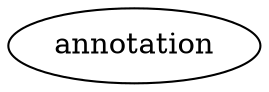 digraph {
	graph [bb="0,0,120.89,36"];
	node [label="\N"];
	annotation	 [height=0.5,
		label=annotation,
		pos="60.445,18",
		width=1.679];
}

